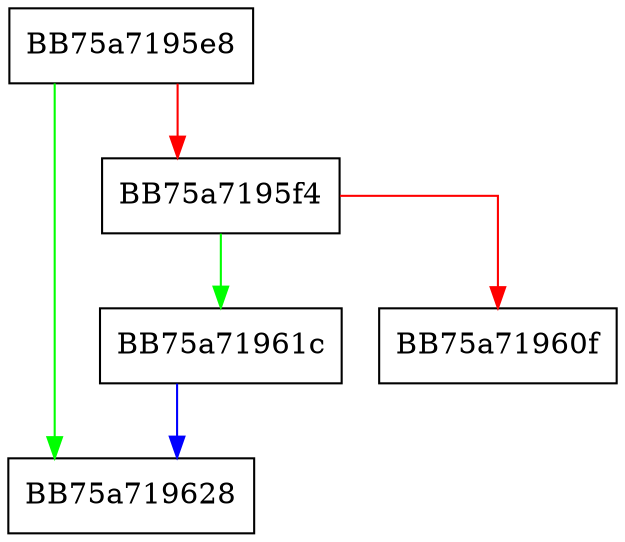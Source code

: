 digraph _Splice {
  node [shape="box"];
  graph [splines=ortho];
  BB75a7195e8 -> BB75a719628 [color="green"];
  BB75a7195e8 -> BB75a7195f4 [color="red"];
  BB75a7195f4 -> BB75a71961c [color="green"];
  BB75a7195f4 -> BB75a71960f [color="red"];
  BB75a71961c -> BB75a719628 [color="blue"];
}